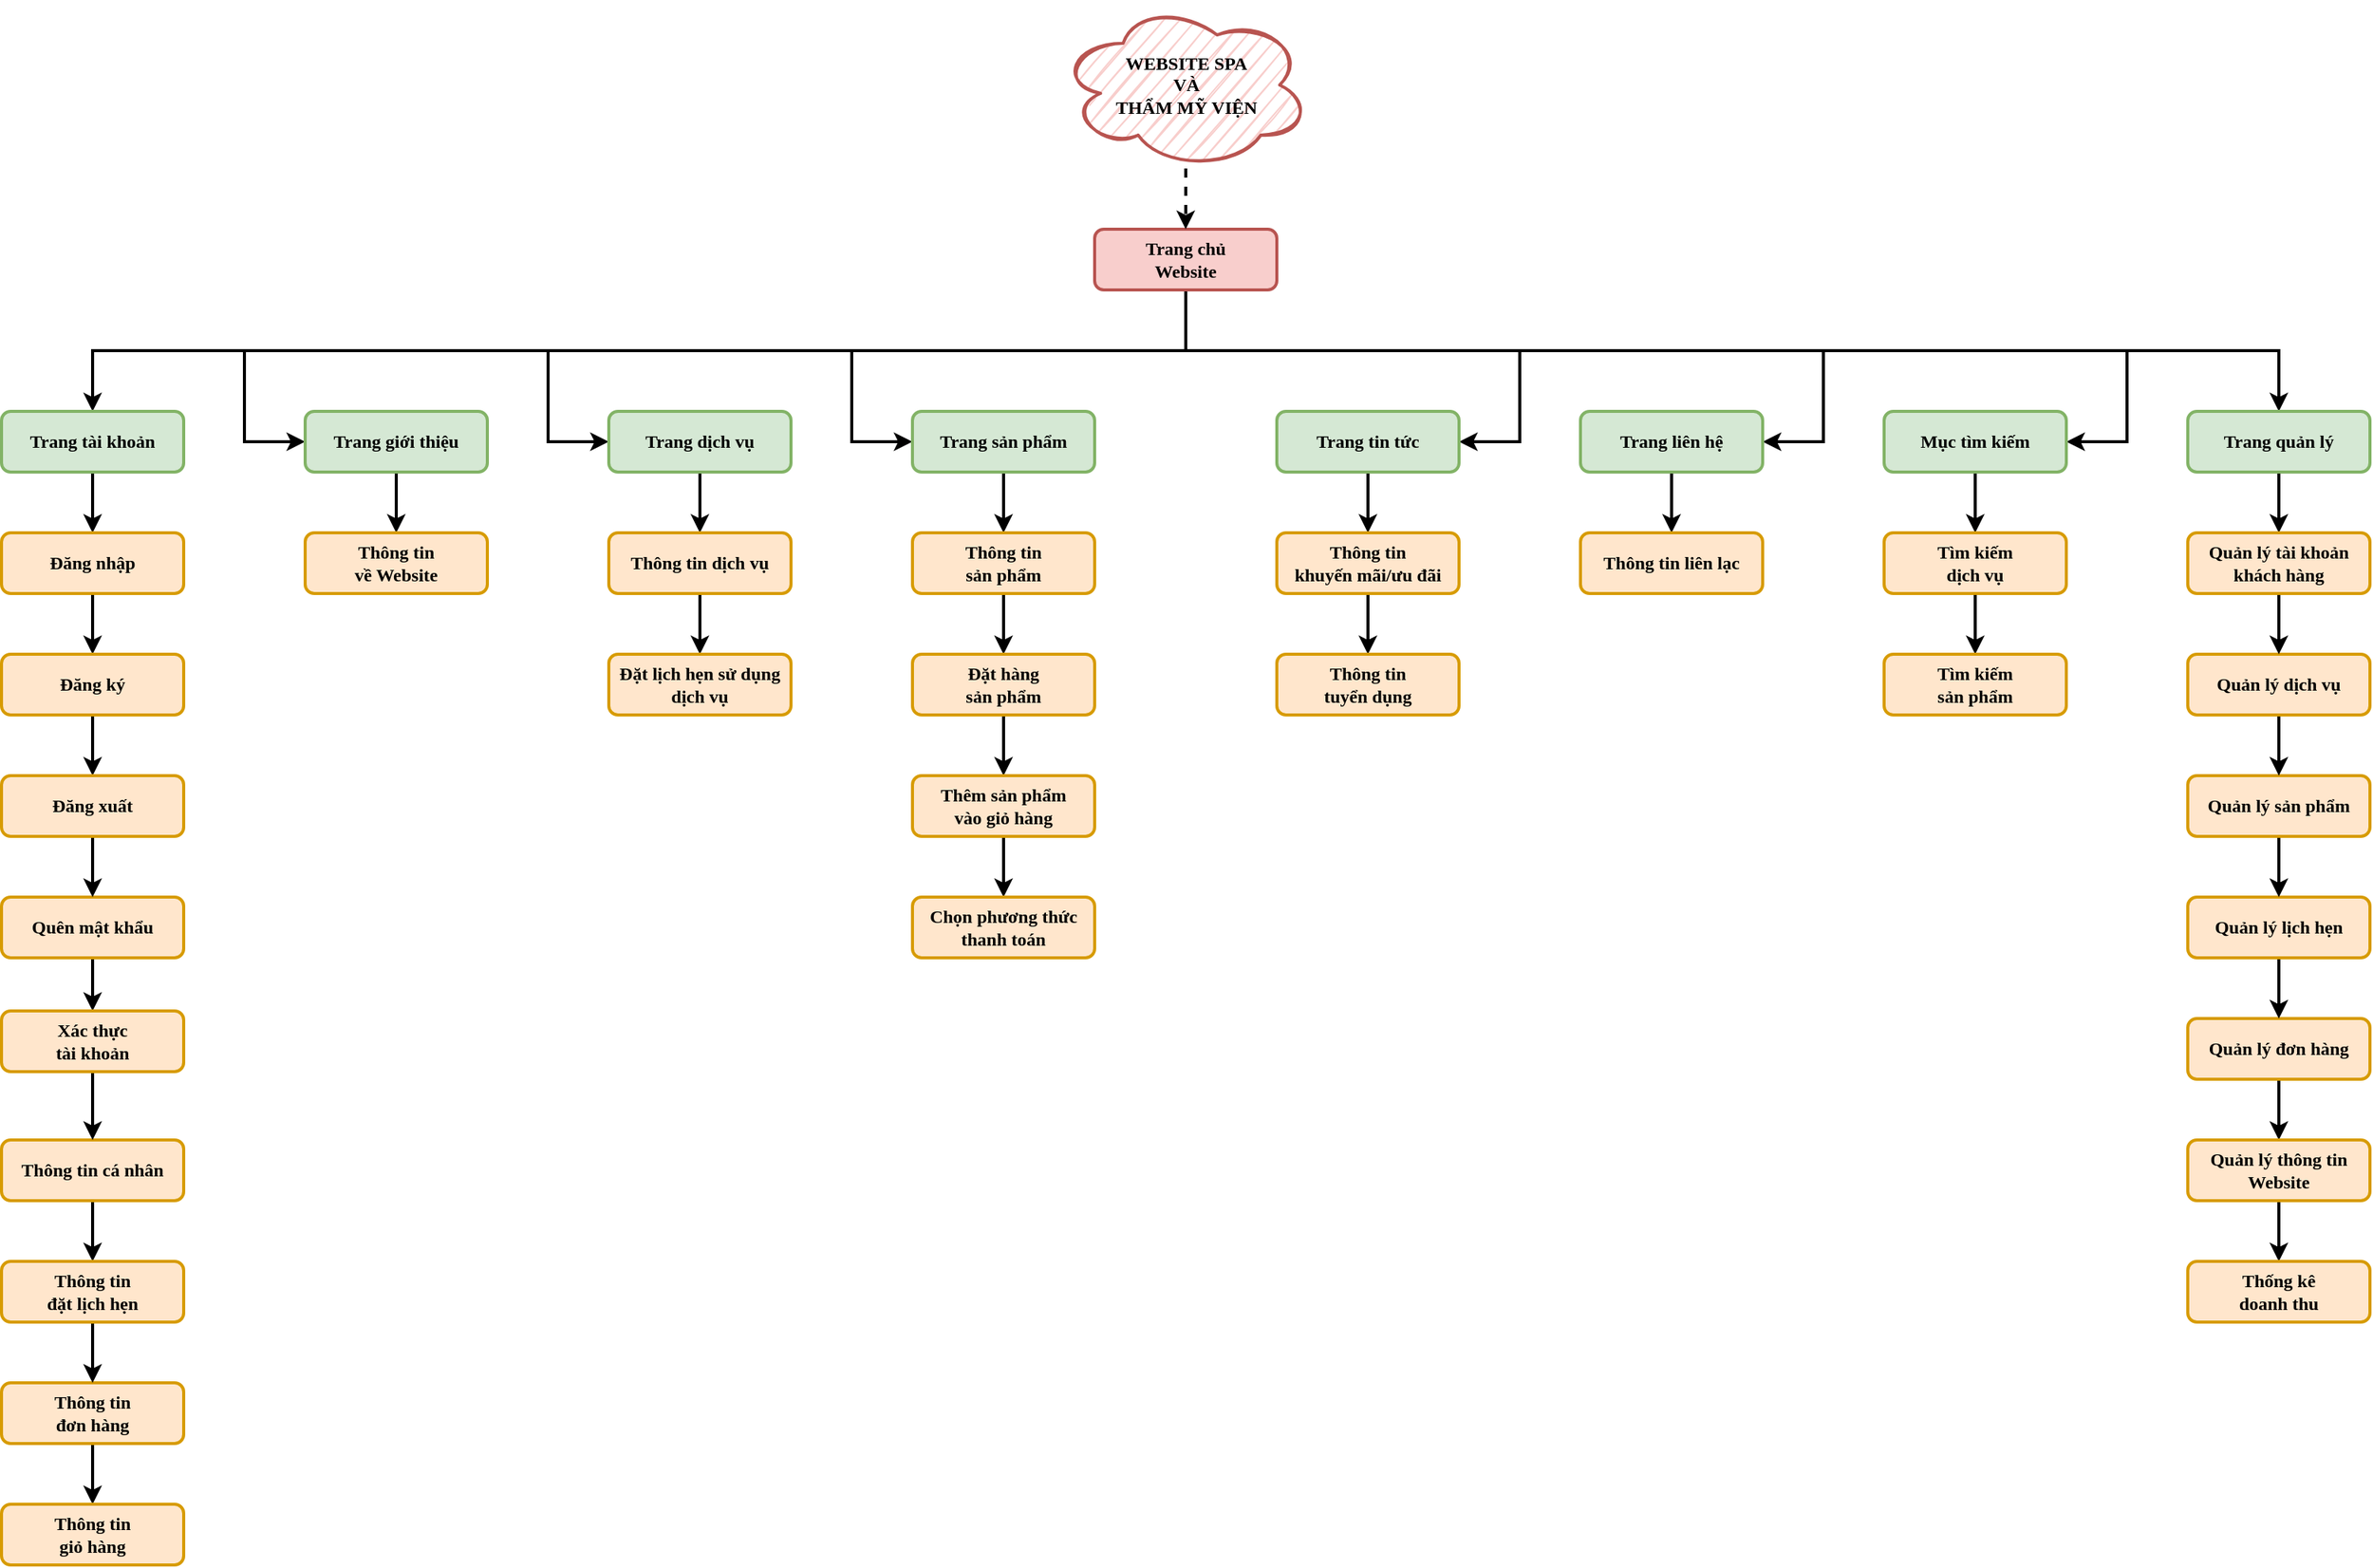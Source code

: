 <mxfile version="20.6.0" type="device"><diagram id="Xlld6_B1e4EKnf3dHWxT" name="Page-1"><mxGraphModel dx="3220" dy="1257" grid="1" gridSize="10" guides="1" tooltips="1" connect="1" arrows="1" fold="1" page="1" pageScale="1" pageWidth="850" pageHeight="1100" math="0" shadow="0"><root><mxCell id="0"/><mxCell id="1" parent="0"/><mxCell id="zox7dak4NYGvOOE3dKdt-13" style="edgeStyle=orthogonalEdgeStyle;rounded=0;orthogonalLoop=1;jettySize=auto;html=1;strokeWidth=2;fontFamily=Tahoma;" parent="1" source="zox7dak4NYGvOOE3dKdt-1" target="zox7dak4NYGvOOE3dKdt-7" edge="1"><mxGeometry relative="1" as="geometry"><Array as="points"><mxPoint x="-20" y="280"/><mxPoint x="-740" y="280"/></Array></mxGeometry></mxCell><mxCell id="zox7dak4NYGvOOE3dKdt-14" style="edgeStyle=orthogonalEdgeStyle;rounded=0;orthogonalLoop=1;jettySize=auto;html=1;strokeWidth=2;fontFamily=Tahoma;" parent="1" source="zox7dak4NYGvOOE3dKdt-1" target="zox7dak4NYGvOOE3dKdt-10" edge="1"><mxGeometry relative="1" as="geometry"><Array as="points"><mxPoint x="-20" y="280"/><mxPoint x="700" y="280"/></Array></mxGeometry></mxCell><mxCell id="zox7dak4NYGvOOE3dKdt-17" style="edgeStyle=orthogonalEdgeStyle;rounded=0;orthogonalLoop=1;jettySize=auto;html=1;strokeWidth=2;fontFamily=Tahoma;" parent="1" source="zox7dak4NYGvOOE3dKdt-1" target="zox7dak4NYGvOOE3dKdt-6" edge="1"><mxGeometry relative="1" as="geometry"><Array as="points"><mxPoint x="-20" y="280"/><mxPoint x="-640" y="280"/><mxPoint x="-640" y="340"/></Array></mxGeometry></mxCell><mxCell id="zox7dak4NYGvOOE3dKdt-18" style="edgeStyle=orthogonalEdgeStyle;rounded=0;orthogonalLoop=1;jettySize=auto;html=1;strokeWidth=2;fontFamily=Tahoma;" parent="1" source="zox7dak4NYGvOOE3dKdt-1" target="zox7dak4NYGvOOE3dKdt-5" edge="1"><mxGeometry relative="1" as="geometry"><Array as="points"><mxPoint x="-20" y="280"/><mxPoint x="-440" y="280"/><mxPoint x="-440" y="340"/></Array></mxGeometry></mxCell><mxCell id="zox7dak4NYGvOOE3dKdt-19" style="edgeStyle=orthogonalEdgeStyle;rounded=0;orthogonalLoop=1;jettySize=auto;html=1;strokeWidth=2;fontFamily=Tahoma;" parent="1" source="zox7dak4NYGvOOE3dKdt-1" target="zox7dak4NYGvOOE3dKdt-4" edge="1"><mxGeometry relative="1" as="geometry"><Array as="points"><mxPoint x="-20" y="280"/><mxPoint x="-240" y="280"/><mxPoint x="-240" y="340"/></Array></mxGeometry></mxCell><mxCell id="zox7dak4NYGvOOE3dKdt-20" style="edgeStyle=orthogonalEdgeStyle;rounded=0;orthogonalLoop=1;jettySize=auto;html=1;entryX=1;entryY=0.5;entryDx=0;entryDy=0;strokeWidth=2;fontFamily=Tahoma;" parent="1" source="zox7dak4NYGvOOE3dKdt-1" target="zox7dak4NYGvOOE3dKdt-2" edge="1"><mxGeometry relative="1" as="geometry"><Array as="points"><mxPoint x="-20" y="280"/><mxPoint x="200" y="280"/><mxPoint x="200" y="340"/></Array></mxGeometry></mxCell><mxCell id="zox7dak4NYGvOOE3dKdt-22" style="edgeStyle=orthogonalEdgeStyle;rounded=0;orthogonalLoop=1;jettySize=auto;html=1;entryX=1;entryY=0.5;entryDx=0;entryDy=0;strokeWidth=2;fontFamily=Tahoma;" parent="1" source="zox7dak4NYGvOOE3dKdt-1" target="zox7dak4NYGvOOE3dKdt-8" edge="1"><mxGeometry relative="1" as="geometry"><Array as="points"><mxPoint x="-20" y="280"/><mxPoint x="400" y="280"/><mxPoint x="400" y="340"/></Array></mxGeometry></mxCell><mxCell id="zox7dak4NYGvOOE3dKdt-23" style="edgeStyle=orthogonalEdgeStyle;rounded=0;orthogonalLoop=1;jettySize=auto;html=1;entryX=1;entryY=0.5;entryDx=0;entryDy=0;strokeWidth=2;fontFamily=Tahoma;" parent="1" source="zox7dak4NYGvOOE3dKdt-1" target="zox7dak4NYGvOOE3dKdt-9" edge="1"><mxGeometry relative="1" as="geometry"><Array as="points"><mxPoint x="-20" y="280"/><mxPoint x="600" y="280"/><mxPoint x="600" y="340"/></Array></mxGeometry></mxCell><mxCell id="zox7dak4NYGvOOE3dKdt-1" value="Trang chủ&lt;br&gt;Website" style="rounded=1;whiteSpace=wrap;html=1;fontStyle=1;strokeWidth=2;fontFamily=Tahoma;fillColor=#f8cecc;strokeColor=#b85450;" parent="1" vertex="1"><mxGeometry x="-80" y="200" width="120" height="40" as="geometry"/></mxCell><mxCell id="zox7dak4NYGvOOE3dKdt-62" style="edgeStyle=orthogonalEdgeStyle;rounded=0;orthogonalLoop=1;jettySize=auto;html=1;entryX=0.5;entryY=0;entryDx=0;entryDy=0;strokeWidth=2;fontFamily=Tahoma;" parent="1" source="zox7dak4NYGvOOE3dKdt-2" target="zox7dak4NYGvOOE3dKdt-59" edge="1"><mxGeometry relative="1" as="geometry"/></mxCell><mxCell id="zox7dak4NYGvOOE3dKdt-2" value="Trang tin tức" style="rounded=1;whiteSpace=wrap;html=1;fontStyle=1;strokeWidth=2;fontFamily=Tahoma;fillColor=#d5e8d4;strokeColor=#82b366;" parent="1" vertex="1"><mxGeometry x="40" y="320" width="120" height="40" as="geometry"/></mxCell><mxCell id="zox7dak4NYGvOOE3dKdt-50" style="edgeStyle=orthogonalEdgeStyle;rounded=0;orthogonalLoop=1;jettySize=auto;html=1;entryX=0.5;entryY=0;entryDx=0;entryDy=0;strokeWidth=2;fontFamily=Tahoma;" parent="1" source="zox7dak4NYGvOOE3dKdt-4" target="zox7dak4NYGvOOE3dKdt-47" edge="1"><mxGeometry relative="1" as="geometry"/></mxCell><mxCell id="zox7dak4NYGvOOE3dKdt-4" value="Trang sản phẩm" style="rounded=1;whiteSpace=wrap;html=1;fontStyle=1;strokeWidth=2;fontFamily=Tahoma;fillColor=#d5e8d4;strokeColor=#82b366;" parent="1" vertex="1"><mxGeometry x="-200" y="320" width="120" height="40" as="geometry"/></mxCell><mxCell id="zox7dak4NYGvOOE3dKdt-49" style="edgeStyle=orthogonalEdgeStyle;rounded=0;orthogonalLoop=1;jettySize=auto;html=1;entryX=0.5;entryY=0;entryDx=0;entryDy=0;strokeWidth=2;fontFamily=Tahoma;" parent="1" source="zox7dak4NYGvOOE3dKdt-5" target="zox7dak4NYGvOOE3dKdt-46" edge="1"><mxGeometry relative="1" as="geometry"/></mxCell><mxCell id="zox7dak4NYGvOOE3dKdt-5" value="Trang dịch vụ" style="rounded=1;whiteSpace=wrap;html=1;fontStyle=1;strokeWidth=2;fontFamily=Tahoma;fillColor=#d5e8d4;strokeColor=#82b366;" parent="1" vertex="1"><mxGeometry x="-400" y="320" width="120" height="40" as="geometry"/></mxCell><mxCell id="zox7dak4NYGvOOE3dKdt-48" style="edgeStyle=orthogonalEdgeStyle;rounded=0;orthogonalLoop=1;jettySize=auto;html=1;entryX=0.5;entryY=0;entryDx=0;entryDy=0;strokeWidth=2;fontFamily=Tahoma;" parent="1" source="zox7dak4NYGvOOE3dKdt-6" target="zox7dak4NYGvOOE3dKdt-45" edge="1"><mxGeometry relative="1" as="geometry"/></mxCell><mxCell id="zox7dak4NYGvOOE3dKdt-6" value="Trang giới thiệu" style="rounded=1;whiteSpace=wrap;html=1;fontStyle=1;strokeWidth=2;fontFamily=Tahoma;fillColor=#d5e8d4;strokeColor=#82b366;" parent="1" vertex="1"><mxGeometry x="-600" y="320" width="120" height="40" as="geometry"/></mxCell><mxCell id="zox7dak4NYGvOOE3dKdt-37" style="edgeStyle=orthogonalEdgeStyle;rounded=0;orthogonalLoop=1;jettySize=auto;html=1;strokeWidth=2;fontFamily=Tahoma;" parent="1" source="zox7dak4NYGvOOE3dKdt-7" target="zox7dak4NYGvOOE3dKdt-24" edge="1"><mxGeometry relative="1" as="geometry"/></mxCell><mxCell id="zox7dak4NYGvOOE3dKdt-7" value="Trang tài khoản" style="rounded=1;whiteSpace=wrap;html=1;fontStyle=1;strokeWidth=2;fontFamily=Tahoma;fillColor=#d5e8d4;strokeColor=#82B366;" parent="1" vertex="1"><mxGeometry x="-800" y="320" width="120" height="40" as="geometry"/></mxCell><mxCell id="zox7dak4NYGvOOE3dKdt-64" style="edgeStyle=orthogonalEdgeStyle;rounded=0;orthogonalLoop=1;jettySize=auto;html=1;entryX=0.5;entryY=0;entryDx=0;entryDy=0;strokeWidth=2;fontFamily=Tahoma;" parent="1" source="zox7dak4NYGvOOE3dKdt-8" target="zox7dak4NYGvOOE3dKdt-60" edge="1"><mxGeometry relative="1" as="geometry"/></mxCell><mxCell id="zox7dak4NYGvOOE3dKdt-8" value="Trang liên hệ" style="rounded=1;whiteSpace=wrap;html=1;fontStyle=1;strokeWidth=2;fontFamily=Tahoma;fillColor=#d5e8d4;strokeColor=#82b366;" parent="1" vertex="1"><mxGeometry x="240" y="320" width="120" height="40" as="geometry"/></mxCell><mxCell id="zox7dak4NYGvOOE3dKdt-72" style="edgeStyle=orthogonalEdgeStyle;rounded=0;orthogonalLoop=1;jettySize=auto;html=1;entryX=0.5;entryY=0;entryDx=0;entryDy=0;strokeWidth=2;fontFamily=Tahoma;" parent="1" source="zox7dak4NYGvOOE3dKdt-9" target="zox7dak4NYGvOOE3dKdt-65" edge="1"><mxGeometry relative="1" as="geometry"/></mxCell><mxCell id="zox7dak4NYGvOOE3dKdt-9" value="Mục tìm kiếm" style="rounded=1;whiteSpace=wrap;html=1;fontStyle=1;strokeWidth=2;fontFamily=Tahoma;fillColor=#d5e8d4;strokeColor=#82b366;" parent="1" vertex="1"><mxGeometry x="440" y="320" width="120" height="40" as="geometry"/></mxCell><mxCell id="zox7dak4NYGvOOE3dKdt-76" style="edgeStyle=orthogonalEdgeStyle;rounded=0;orthogonalLoop=1;jettySize=auto;html=1;entryX=0.5;entryY=0;entryDx=0;entryDy=0;strokeWidth=2;fontFamily=Tahoma;" parent="1" source="zox7dak4NYGvOOE3dKdt-10" target="zox7dak4NYGvOOE3dKdt-71" edge="1"><mxGeometry relative="1" as="geometry"/></mxCell><mxCell id="zox7dak4NYGvOOE3dKdt-10" value="Trang quản lý" style="rounded=1;whiteSpace=wrap;html=1;fontStyle=1;strokeWidth=2;fontFamily=Tahoma;fillColor=#d5e8d4;strokeColor=#82b366;" parent="1" vertex="1"><mxGeometry x="640" y="320" width="120" height="40" as="geometry"/></mxCell><mxCell id="zox7dak4NYGvOOE3dKdt-38" style="edgeStyle=orthogonalEdgeStyle;rounded=0;orthogonalLoop=1;jettySize=auto;html=1;entryX=0.5;entryY=0;entryDx=0;entryDy=0;strokeWidth=2;fontFamily=Tahoma;" parent="1" source="zox7dak4NYGvOOE3dKdt-24" target="zox7dak4NYGvOOE3dKdt-25" edge="1"><mxGeometry relative="1" as="geometry"/></mxCell><mxCell id="zox7dak4NYGvOOE3dKdt-24" value="Đăng nhập" style="rounded=1;whiteSpace=wrap;html=1;fontStyle=1;strokeWidth=2;fontFamily=Tahoma;fillColor=#ffe6cc;strokeColor=#d79b00;" parent="1" vertex="1"><mxGeometry x="-800" y="400" width="120" height="40" as="geometry"/></mxCell><mxCell id="zox7dak4NYGvOOE3dKdt-39" style="edgeStyle=orthogonalEdgeStyle;rounded=0;orthogonalLoop=1;jettySize=auto;html=1;entryX=0.5;entryY=0;entryDx=0;entryDy=0;strokeWidth=2;fontFamily=Tahoma;" parent="1" source="zox7dak4NYGvOOE3dKdt-25" target="zox7dak4NYGvOOE3dKdt-27" edge="1"><mxGeometry relative="1" as="geometry"/></mxCell><mxCell id="zox7dak4NYGvOOE3dKdt-25" value="Đăng ký" style="rounded=1;whiteSpace=wrap;html=1;fontStyle=1;strokeWidth=2;fontFamily=Tahoma;fillColor=#ffe6cc;strokeColor=#d79b00;" parent="1" vertex="1"><mxGeometry x="-800" y="480" width="120" height="40" as="geometry"/></mxCell><mxCell id="-d71Zv4JUBYiR-jzfWvo-3" style="edgeStyle=orthogonalEdgeStyle;rounded=0;orthogonalLoop=1;jettySize=auto;html=1;entryX=0.5;entryY=0;entryDx=0;entryDy=0;strokeWidth=2;" edge="1" parent="1" source="zox7dak4NYGvOOE3dKdt-26" target="-d71Zv4JUBYiR-jzfWvo-1"><mxGeometry relative="1" as="geometry"/></mxCell><mxCell id="zox7dak4NYGvOOE3dKdt-26" value="Quên mật khẩu" style="rounded=1;whiteSpace=wrap;html=1;fontStyle=1;strokeWidth=2;fontFamily=Tahoma;fillColor=#ffe6cc;strokeColor=#d79b00;" parent="1" vertex="1"><mxGeometry x="-800" y="640" width="120" height="40" as="geometry"/></mxCell><mxCell id="zox7dak4NYGvOOE3dKdt-40" style="edgeStyle=orthogonalEdgeStyle;rounded=0;orthogonalLoop=1;jettySize=auto;html=1;entryX=0.5;entryY=0;entryDx=0;entryDy=0;strokeWidth=2;fontFamily=Tahoma;" parent="1" source="zox7dak4NYGvOOE3dKdt-27" target="zox7dak4NYGvOOE3dKdt-26" edge="1"><mxGeometry relative="1" as="geometry"/></mxCell><mxCell id="zox7dak4NYGvOOE3dKdt-27" value="Đăng xuất" style="rounded=1;whiteSpace=wrap;html=1;fontStyle=1;strokeWidth=2;fontFamily=Tahoma;fillColor=#ffe6cc;strokeColor=#d79b00;" parent="1" vertex="1"><mxGeometry x="-800" y="560" width="120" height="40" as="geometry"/></mxCell><mxCell id="zox7dak4NYGvOOE3dKdt-42" style="edgeStyle=orthogonalEdgeStyle;rounded=0;orthogonalLoop=1;jettySize=auto;html=1;entryX=0.5;entryY=0;entryDx=0;entryDy=0;strokeWidth=2;fontFamily=Tahoma;" parent="1" source="zox7dak4NYGvOOE3dKdt-28" target="zox7dak4NYGvOOE3dKdt-30" edge="1"><mxGeometry relative="1" as="geometry"/></mxCell><mxCell id="zox7dak4NYGvOOE3dKdt-28" value="Thông tin cá nhân" style="rounded=1;whiteSpace=wrap;html=1;fontStyle=1;strokeWidth=2;fontFamily=Tahoma;fillColor=#ffe6cc;strokeColor=#d79b00;" parent="1" vertex="1"><mxGeometry x="-800" y="800" width="120" height="40" as="geometry"/></mxCell><mxCell id="zox7dak4NYGvOOE3dKdt-44" style="edgeStyle=orthogonalEdgeStyle;rounded=0;orthogonalLoop=1;jettySize=auto;html=1;entryX=0.5;entryY=0;entryDx=0;entryDy=0;strokeWidth=2;fontFamily=Tahoma;" parent="1" source="zox7dak4NYGvOOE3dKdt-29" target="zox7dak4NYGvOOE3dKdt-36" edge="1"><mxGeometry relative="1" as="geometry"/></mxCell><mxCell id="zox7dak4NYGvOOE3dKdt-29" value="Thông tin&lt;br&gt;đơn hàng" style="rounded=1;whiteSpace=wrap;html=1;fontStyle=1;strokeWidth=2;fontFamily=Tahoma;fillColor=#ffe6cc;strokeColor=#d79b00;" parent="1" vertex="1"><mxGeometry x="-800" y="960" width="120" height="40" as="geometry"/></mxCell><mxCell id="zox7dak4NYGvOOE3dKdt-43" style="edgeStyle=orthogonalEdgeStyle;rounded=0;orthogonalLoop=1;jettySize=auto;html=1;entryX=0.5;entryY=0;entryDx=0;entryDy=0;strokeWidth=2;fontFamily=Tahoma;" parent="1" source="zox7dak4NYGvOOE3dKdt-30" target="zox7dak4NYGvOOE3dKdt-29" edge="1"><mxGeometry relative="1" as="geometry"/></mxCell><mxCell id="zox7dak4NYGvOOE3dKdt-30" value="Thông tin&lt;br&gt;đặt lịch hẹn" style="rounded=1;whiteSpace=wrap;html=1;fontStyle=1;strokeWidth=2;fontFamily=Tahoma;fillColor=#ffe6cc;strokeColor=#d79b00;" parent="1" vertex="1"><mxGeometry x="-800" y="880" width="120" height="40" as="geometry"/></mxCell><mxCell id="zox7dak4NYGvOOE3dKdt-36" value="Thông tin&lt;br&gt;giỏ hàng" style="rounded=1;whiteSpace=wrap;html=1;fontStyle=1;strokeWidth=2;fontFamily=Tahoma;fillColor=#ffe6cc;strokeColor=#d79b00;" parent="1" vertex="1"><mxGeometry x="-800" y="1040" width="120" height="40" as="geometry"/></mxCell><mxCell id="zox7dak4NYGvOOE3dKdt-45" value="Thông tin&lt;br&gt;về Website" style="rounded=1;whiteSpace=wrap;html=1;fontStyle=1;strokeWidth=2;fontFamily=Tahoma;fillColor=#ffe6cc;strokeColor=#d79b00;" parent="1" vertex="1"><mxGeometry x="-600" y="400" width="120" height="40" as="geometry"/></mxCell><mxCell id="zox7dak4NYGvOOE3dKdt-53" style="edgeStyle=orthogonalEdgeStyle;rounded=0;orthogonalLoop=1;jettySize=auto;html=1;entryX=0.5;entryY=0;entryDx=0;entryDy=0;strokeWidth=2;fontFamily=Tahoma;" parent="1" source="zox7dak4NYGvOOE3dKdt-46" target="zox7dak4NYGvOOE3dKdt-51" edge="1"><mxGeometry relative="1" as="geometry"/></mxCell><mxCell id="zox7dak4NYGvOOE3dKdt-46" value="Thông tin dịch vụ" style="rounded=1;whiteSpace=wrap;html=1;fontStyle=1;strokeWidth=2;fontFamily=Tahoma;fillColor=#ffe6cc;strokeColor=#d79b00;" parent="1" vertex="1"><mxGeometry x="-400" y="400" width="120" height="40" as="geometry"/></mxCell><mxCell id="zox7dak4NYGvOOE3dKdt-54" style="edgeStyle=orthogonalEdgeStyle;rounded=0;orthogonalLoop=1;jettySize=auto;html=1;entryX=0.5;entryY=0;entryDx=0;entryDy=0;strokeWidth=2;fontFamily=Tahoma;" parent="1" source="zox7dak4NYGvOOE3dKdt-47" target="zox7dak4NYGvOOE3dKdt-52" edge="1"><mxGeometry relative="1" as="geometry"/></mxCell><mxCell id="zox7dak4NYGvOOE3dKdt-47" value="Thông tin&lt;br&gt;sản phẩm" style="rounded=1;whiteSpace=wrap;html=1;fontStyle=1;strokeWidth=2;fontFamily=Tahoma;fillColor=#ffe6cc;strokeColor=#d79b00;" parent="1" vertex="1"><mxGeometry x="-200" y="400" width="120" height="40" as="geometry"/></mxCell><mxCell id="zox7dak4NYGvOOE3dKdt-51" value="Đặt lịch hẹn sử dụng dịch vụ" style="rounded=1;whiteSpace=wrap;html=1;fontStyle=1;strokeWidth=2;fontFamily=Tahoma;fillColor=#ffe6cc;strokeColor=#d79b00;" parent="1" vertex="1"><mxGeometry x="-400" y="480" width="120" height="40" as="geometry"/></mxCell><mxCell id="zox7dak4NYGvOOE3dKdt-56" style="edgeStyle=orthogonalEdgeStyle;rounded=0;orthogonalLoop=1;jettySize=auto;html=1;entryX=0.5;entryY=0;entryDx=0;entryDy=0;strokeWidth=2;fontFamily=Tahoma;" parent="1" source="zox7dak4NYGvOOE3dKdt-52" target="zox7dak4NYGvOOE3dKdt-55" edge="1"><mxGeometry relative="1" as="geometry"/></mxCell><mxCell id="zox7dak4NYGvOOE3dKdt-52" value="Đặt hàng&lt;br&gt;sản phẩm" style="rounded=1;whiteSpace=wrap;html=1;fontStyle=1;strokeWidth=2;fontFamily=Tahoma;fillColor=#ffe6cc;strokeColor=#d79b00;" parent="1" vertex="1"><mxGeometry x="-200" y="480" width="120" height="40" as="geometry"/></mxCell><mxCell id="zox7dak4NYGvOOE3dKdt-58" style="edgeStyle=orthogonalEdgeStyle;rounded=0;orthogonalLoop=1;jettySize=auto;html=1;entryX=0.5;entryY=0;entryDx=0;entryDy=0;strokeWidth=2;fontFamily=Tahoma;" parent="1" source="zox7dak4NYGvOOE3dKdt-55" target="zox7dak4NYGvOOE3dKdt-57" edge="1"><mxGeometry relative="1" as="geometry"/></mxCell><mxCell id="zox7dak4NYGvOOE3dKdt-55" value="Thêm sản phẩm&lt;br&gt;vào giỏ hàng" style="rounded=1;whiteSpace=wrap;html=1;fontStyle=1;strokeWidth=2;fontFamily=Tahoma;fillColor=#ffe6cc;strokeColor=#d79b00;" parent="1" vertex="1"><mxGeometry x="-200" y="560" width="120" height="40" as="geometry"/></mxCell><mxCell id="zox7dak4NYGvOOE3dKdt-57" value="Chọn phương thức&lt;br&gt;thanh toán" style="rounded=1;whiteSpace=wrap;html=1;fontStyle=1;strokeWidth=2;fontFamily=Tahoma;fillColor=#ffe6cc;strokeColor=#d79b00;" parent="1" vertex="1"><mxGeometry x="-200" y="640" width="120" height="40" as="geometry"/></mxCell><mxCell id="zox7dak4NYGvOOE3dKdt-63" style="edgeStyle=orthogonalEdgeStyle;rounded=0;orthogonalLoop=1;jettySize=auto;html=1;entryX=0.5;entryY=0;entryDx=0;entryDy=0;strokeWidth=2;fontFamily=Tahoma;" parent="1" source="zox7dak4NYGvOOE3dKdt-59" target="zox7dak4NYGvOOE3dKdt-61" edge="1"><mxGeometry relative="1" as="geometry"/></mxCell><mxCell id="zox7dak4NYGvOOE3dKdt-59" value="Thông tin&lt;br&gt;khuyến mãi/ưu đãi" style="rounded=1;whiteSpace=wrap;html=1;fontStyle=1;strokeWidth=2;fontFamily=Tahoma;fillColor=#ffe6cc;strokeColor=#d79b00;" parent="1" vertex="1"><mxGeometry x="40" y="400" width="120" height="40" as="geometry"/></mxCell><mxCell id="zox7dak4NYGvOOE3dKdt-60" value="Thông tin liên lạc" style="rounded=1;whiteSpace=wrap;html=1;fontStyle=1;strokeWidth=2;fontFamily=Tahoma;fillColor=#ffe6cc;strokeColor=#d79b00;" parent="1" vertex="1"><mxGeometry x="240" y="400" width="120" height="40" as="geometry"/></mxCell><mxCell id="zox7dak4NYGvOOE3dKdt-61" value="Thông tin&lt;br&gt;tuyển dụng" style="rounded=1;whiteSpace=wrap;html=1;fontStyle=1;strokeWidth=2;fontFamily=Tahoma;fillColor=#ffe6cc;strokeColor=#d79b00;" parent="1" vertex="1"><mxGeometry x="40" y="480" width="120" height="40" as="geometry"/></mxCell><mxCell id="zox7dak4NYGvOOE3dKdt-73" style="edgeStyle=orthogonalEdgeStyle;rounded=0;orthogonalLoop=1;jettySize=auto;html=1;entryX=0.5;entryY=0;entryDx=0;entryDy=0;strokeWidth=2;fontFamily=Tahoma;" parent="1" source="zox7dak4NYGvOOE3dKdt-65" target="zox7dak4NYGvOOE3dKdt-66" edge="1"><mxGeometry relative="1" as="geometry"/></mxCell><mxCell id="zox7dak4NYGvOOE3dKdt-65" value="Tìm kiếm&lt;br&gt;dịch vụ" style="rounded=1;whiteSpace=wrap;html=1;fontStyle=1;strokeWidth=2;fontFamily=Tahoma;fillColor=#ffe6cc;strokeColor=#d79b00;" parent="1" vertex="1"><mxGeometry x="440" y="400" width="120" height="40" as="geometry"/></mxCell><mxCell id="zox7dak4NYGvOOE3dKdt-66" value="Tìm kiếm&lt;br&gt;sản phẩm" style="rounded=1;whiteSpace=wrap;html=1;fontStyle=1;strokeWidth=2;fontFamily=Tahoma;fillColor=#ffe6cc;strokeColor=#d79b00;" parent="1" vertex="1"><mxGeometry x="440" y="480" width="120" height="40" as="geometry"/></mxCell><mxCell id="zox7dak4NYGvOOE3dKdt-81" style="edgeStyle=orthogonalEdgeStyle;rounded=0;orthogonalLoop=1;jettySize=auto;html=1;entryX=0.5;entryY=0;entryDx=0;entryDy=0;strokeWidth=2;fontFamily=Tahoma;" parent="1" source="zox7dak4NYGvOOE3dKdt-67" target="zox7dak4NYGvOOE3dKdt-74" edge="1"><mxGeometry relative="1" as="geometry"/></mxCell><mxCell id="zox7dak4NYGvOOE3dKdt-67" value="Quản lý đơn hàng" style="rounded=1;whiteSpace=wrap;html=1;fontStyle=1;strokeWidth=2;fontFamily=Tahoma;fillColor=#ffe6cc;strokeColor=#d79b00;" parent="1" vertex="1"><mxGeometry x="640" y="720" width="120" height="40" as="geometry"/></mxCell><mxCell id="zox7dak4NYGvOOE3dKdt-80" style="edgeStyle=orthogonalEdgeStyle;rounded=0;orthogonalLoop=1;jettySize=auto;html=1;entryX=0.5;entryY=0;entryDx=0;entryDy=0;strokeWidth=2;fontFamily=Tahoma;" parent="1" source="zox7dak4NYGvOOE3dKdt-68" target="zox7dak4NYGvOOE3dKdt-67" edge="1"><mxGeometry relative="1" as="geometry"/></mxCell><mxCell id="zox7dak4NYGvOOE3dKdt-68" value="Quản lý lịch hẹn" style="rounded=1;whiteSpace=wrap;html=1;fontStyle=1;strokeWidth=2;fontFamily=Tahoma;fillColor=#ffe6cc;strokeColor=#d79b00;" parent="1" vertex="1"><mxGeometry x="640" y="640" width="120" height="40" as="geometry"/></mxCell><mxCell id="zox7dak4NYGvOOE3dKdt-79" style="edgeStyle=orthogonalEdgeStyle;rounded=0;orthogonalLoop=1;jettySize=auto;html=1;entryX=0.5;entryY=0;entryDx=0;entryDy=0;strokeWidth=2;fontFamily=Tahoma;" parent="1" source="zox7dak4NYGvOOE3dKdt-69" target="zox7dak4NYGvOOE3dKdt-68" edge="1"><mxGeometry relative="1" as="geometry"/></mxCell><mxCell id="zox7dak4NYGvOOE3dKdt-69" value="Quản lý sản phẩm" style="rounded=1;whiteSpace=wrap;html=1;fontStyle=1;strokeWidth=2;fontFamily=Tahoma;fillColor=#ffe6cc;strokeColor=#d79b00;" parent="1" vertex="1"><mxGeometry x="640" y="560" width="120" height="40" as="geometry"/></mxCell><mxCell id="zox7dak4NYGvOOE3dKdt-78" style="edgeStyle=orthogonalEdgeStyle;rounded=0;orthogonalLoop=1;jettySize=auto;html=1;entryX=0.5;entryY=0;entryDx=0;entryDy=0;strokeWidth=2;fontFamily=Tahoma;" parent="1" source="zox7dak4NYGvOOE3dKdt-70" target="zox7dak4NYGvOOE3dKdt-69" edge="1"><mxGeometry relative="1" as="geometry"/></mxCell><mxCell id="zox7dak4NYGvOOE3dKdt-70" value="Quản lý dịch vụ" style="rounded=1;whiteSpace=wrap;html=1;fontStyle=1;strokeWidth=2;fontFamily=Tahoma;fillColor=#ffe6cc;strokeColor=#d79b00;" parent="1" vertex="1"><mxGeometry x="640" y="480" width="120" height="40" as="geometry"/></mxCell><mxCell id="zox7dak4NYGvOOE3dKdt-77" style="edgeStyle=orthogonalEdgeStyle;rounded=0;orthogonalLoop=1;jettySize=auto;html=1;entryX=0.5;entryY=0;entryDx=0;entryDy=0;strokeWidth=2;fontFamily=Tahoma;" parent="1" source="zox7dak4NYGvOOE3dKdt-71" target="zox7dak4NYGvOOE3dKdt-70" edge="1"><mxGeometry relative="1" as="geometry"/></mxCell><mxCell id="zox7dak4NYGvOOE3dKdt-71" value="Quản lý tài khoản khách hàng" style="rounded=1;whiteSpace=wrap;html=1;fontStyle=1;strokeWidth=2;fontFamily=Tahoma;fillColor=#ffe6cc;strokeColor=#d79b00;" parent="1" vertex="1"><mxGeometry x="640" y="400" width="120" height="40" as="geometry"/></mxCell><mxCell id="zox7dak4NYGvOOE3dKdt-82" style="edgeStyle=orthogonalEdgeStyle;rounded=0;orthogonalLoop=1;jettySize=auto;html=1;entryX=0.5;entryY=0;entryDx=0;entryDy=0;strokeWidth=2;fontFamily=Tahoma;" parent="1" source="zox7dak4NYGvOOE3dKdt-74" target="zox7dak4NYGvOOE3dKdt-75" edge="1"><mxGeometry relative="1" as="geometry"/></mxCell><mxCell id="zox7dak4NYGvOOE3dKdt-74" value="Quản lý thông tin&lt;br&gt;Website" style="rounded=1;whiteSpace=wrap;html=1;fontStyle=1;strokeWidth=2;fontFamily=Tahoma;fillColor=#ffe6cc;strokeColor=#d79b00;" parent="1" vertex="1"><mxGeometry x="640" y="800" width="120" height="40" as="geometry"/></mxCell><mxCell id="zox7dak4NYGvOOE3dKdt-75" value="Thống kê&lt;br&gt;doanh thu" style="rounded=1;whiteSpace=wrap;html=1;fontStyle=1;strokeWidth=2;fontFamily=Tahoma;fillColor=#ffe6cc;strokeColor=#d79b00;" parent="1" vertex="1"><mxGeometry x="640" y="880" width="120" height="40" as="geometry"/></mxCell><mxCell id="zox7dak4NYGvOOE3dKdt-84" style="edgeStyle=orthogonalEdgeStyle;rounded=0;orthogonalLoop=1;jettySize=auto;html=1;entryX=0.5;entryY=0;entryDx=0;entryDy=0;strokeWidth=2;fontFamily=Tahoma;dashed=1;" parent="1" source="zox7dak4NYGvOOE3dKdt-83" target="zox7dak4NYGvOOE3dKdt-1" edge="1"><mxGeometry relative="1" as="geometry"/></mxCell><mxCell id="zox7dak4NYGvOOE3dKdt-83" value="WEBSITE SPA &lt;br&gt;VÀ &lt;br&gt;THẨM MỸ VIỆN" style="ellipse;shape=cloud;whiteSpace=wrap;html=1;strokeWidth=2;fontFamily=Tahoma;fillColor=#f8cecc;strokeColor=#b85450;fontStyle=1;sketch=1;" parent="1" vertex="1"><mxGeometry x="-102.5" y="50" width="165" height="110" as="geometry"/></mxCell><mxCell id="-d71Zv4JUBYiR-jzfWvo-4" style="edgeStyle=orthogonalEdgeStyle;rounded=0;orthogonalLoop=1;jettySize=auto;html=1;entryX=0.5;entryY=0;entryDx=0;entryDy=0;strokeWidth=2;" edge="1" parent="1" source="-d71Zv4JUBYiR-jzfWvo-1" target="zox7dak4NYGvOOE3dKdt-28"><mxGeometry relative="1" as="geometry"/></mxCell><mxCell id="-d71Zv4JUBYiR-jzfWvo-1" value="Xác thực&lt;br&gt;tài khoản" style="rounded=1;whiteSpace=wrap;html=1;fontStyle=1;strokeWidth=2;fontFamily=Tahoma;fillColor=#ffe6cc;strokeColor=#d79b00;" vertex="1" parent="1"><mxGeometry x="-800" y="715" width="120" height="40" as="geometry"/></mxCell></root></mxGraphModel></diagram></mxfile>